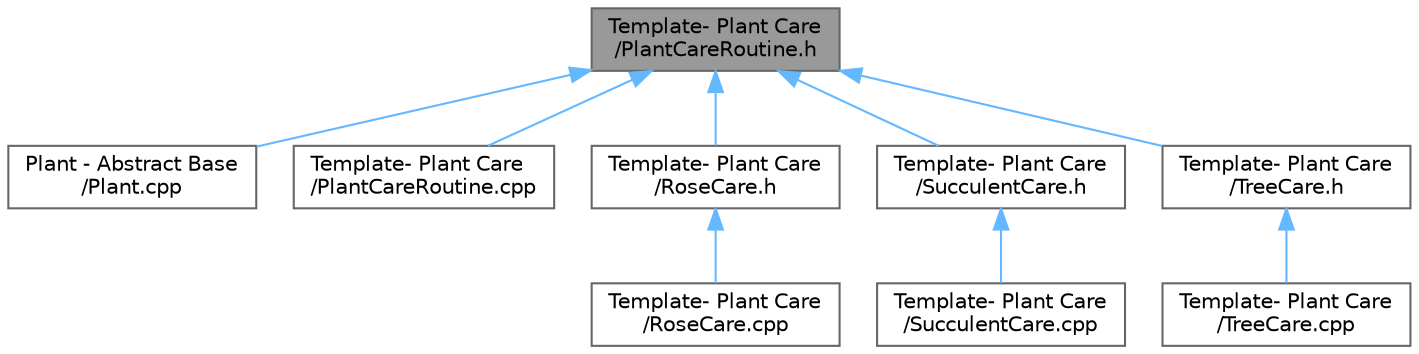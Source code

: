 digraph "Template- Plant Care/PlantCareRoutine.h"
{
 // INTERACTIVE_SVG=YES
 // LATEX_PDF_SIZE
  bgcolor="transparent";
  edge [fontname=Helvetica,fontsize=10,labelfontname=Helvetica,labelfontsize=10];
  node [fontname=Helvetica,fontsize=10,shape=box,height=0.2,width=0.4];
  Node1 [id="Node000001",label="Template- Plant Care\l/PlantCareRoutine.h",height=0.2,width=0.4,color="gray40", fillcolor="grey60", style="filled", fontcolor="black",tooltip="Header file for the PlantCareRoutine abstract base class."];
  Node1 -> Node2 [id="edge1_Node000001_Node000002",dir="back",color="steelblue1",style="solid",tooltip=" "];
  Node2 [id="Node000002",label="Plant - Abstract Base\l/Plant.cpp",height=0.2,width=0.4,color="grey40", fillcolor="white", style="filled",URL="$_plant_8cpp.html",tooltip=" "];
  Node1 -> Node3 [id="edge2_Node000001_Node000003",dir="back",color="steelblue1",style="solid",tooltip=" "];
  Node3 [id="Node000003",label="Template- Plant Care\l/PlantCareRoutine.cpp",height=0.2,width=0.4,color="grey40", fillcolor="white", style="filled",URL="$_plant_care_routine_8cpp.html",tooltip="Implementation of the PlantCareRoutine abstract base class."];
  Node1 -> Node4 [id="edge3_Node000001_Node000004",dir="back",color="steelblue1",style="solid",tooltip=" "];
  Node4 [id="Node000004",label="Template- Plant Care\l/RoseCare.h",height=0.2,width=0.4,color="grey40", fillcolor="white", style="filled",URL="$_rose_care_8h.html",tooltip="Header file for the RoseCare class."];
  Node4 -> Node5 [id="edge4_Node000004_Node000005",dir="back",color="steelblue1",style="solid",tooltip=" "];
  Node5 [id="Node000005",label="Template- Plant Care\l/RoseCare.cpp",height=0.2,width=0.4,color="grey40", fillcolor="white", style="filled",URL="$_rose_care_8cpp.html",tooltip="Implementation of the RoseCare class."];
  Node1 -> Node6 [id="edge5_Node000001_Node000006",dir="back",color="steelblue1",style="solid",tooltip=" "];
  Node6 [id="Node000006",label="Template- Plant Care\l/SucculentCare.h",height=0.2,width=0.4,color="grey40", fillcolor="white", style="filled",URL="$_succulent_care_8h.html",tooltip="Header file for the SucculentCare class."];
  Node6 -> Node7 [id="edge6_Node000006_Node000007",dir="back",color="steelblue1",style="solid",tooltip=" "];
  Node7 [id="Node000007",label="Template- Plant Care\l/SucculentCare.cpp",height=0.2,width=0.4,color="grey40", fillcolor="white", style="filled",URL="$_succulent_care_8cpp.html",tooltip="Implementation of the SucculentCare class."];
  Node1 -> Node8 [id="edge7_Node000001_Node000008",dir="back",color="steelblue1",style="solid",tooltip=" "];
  Node8 [id="Node000008",label="Template- Plant Care\l/TreeCare.h",height=0.2,width=0.4,color="grey40", fillcolor="white", style="filled",URL="$_tree_care_8h.html",tooltip="Header file for the TreeCare class."];
  Node8 -> Node9 [id="edge8_Node000008_Node000009",dir="back",color="steelblue1",style="solid",tooltip=" "];
  Node9 [id="Node000009",label="Template- Plant Care\l/TreeCare.cpp",height=0.2,width=0.4,color="grey40", fillcolor="white", style="filled",URL="$_tree_care_8cpp.html",tooltip="Implementation of the TreeCare class."];
}
